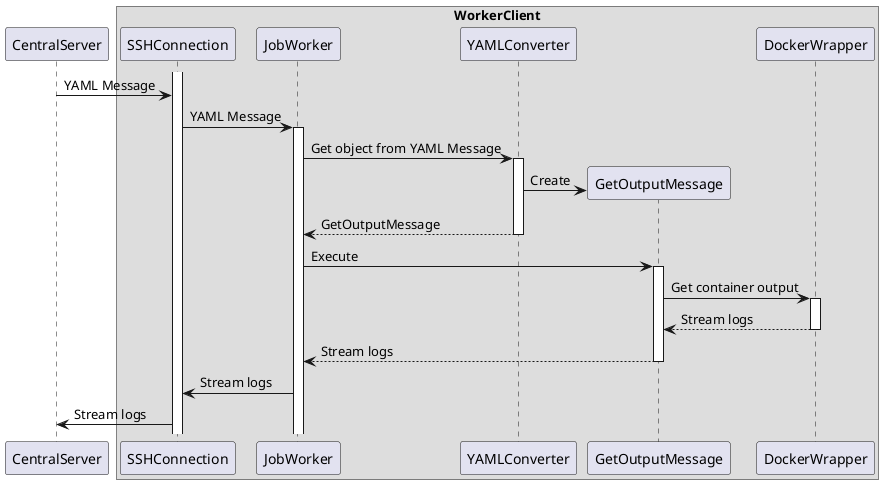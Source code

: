 @startuml

participant CentralServer

box WorkerClient
    participant SSHConnection
    participant JobWorker
    participant YAMLConverter
    participant GetOutputMessage
    participant DockerWrapper
end box

activate SSHConnection
CentralServer -> SSHConnection : YAML Message

SSHConnection -> JobWorker : YAML Message
activate JobWorker

JobWorker -> YAMLConverter ++: Get object from YAML Message
YAMLConverter -> GetOutputMessage ** : Create
JobWorker <-- YAMLConverter --: GetOutputMessage
JobWorker -> GetOutputMessage ++: Execute
GetOutputMessage -> DockerWrapper ++: Get container output
GetOutputMessage <-- DockerWrapper --: Stream logs
JobWorker <-- GetOutputMessage --: Stream logs
SSHConnection <- JobWorker : Stream logs
CentralServer <- SSHConnection : Stream logs

@enduml


